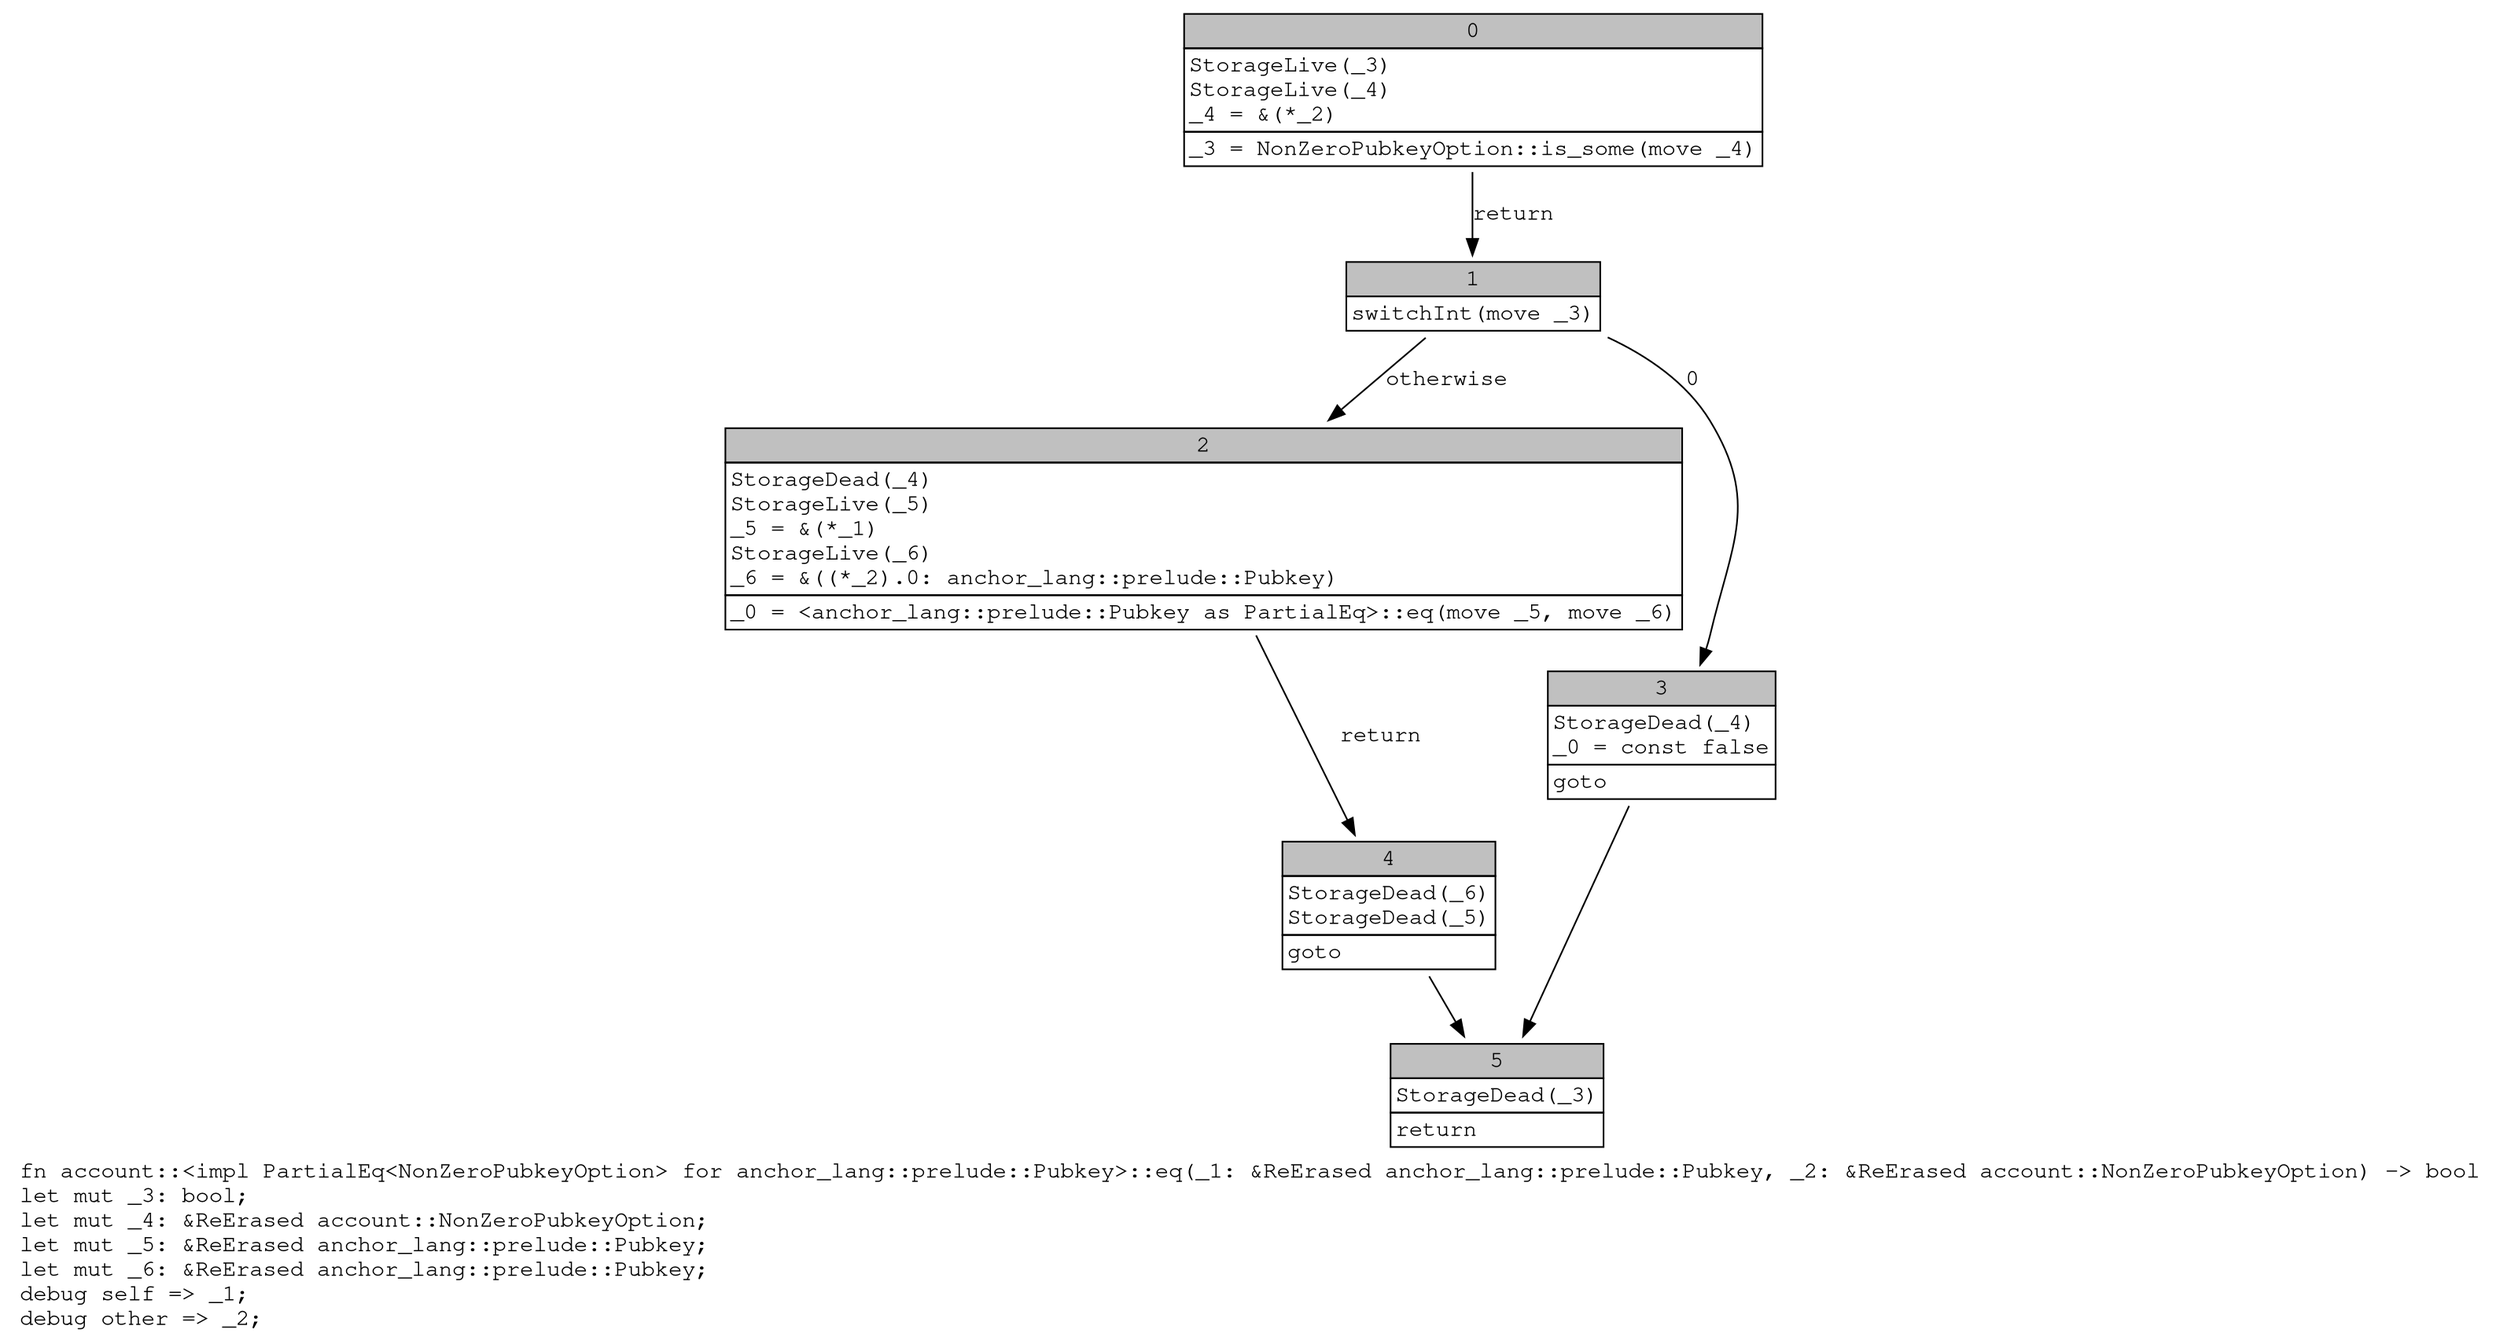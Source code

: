 digraph Mir_0_28 {
    graph [fontname="Courier, monospace"];
    node [fontname="Courier, monospace"];
    edge [fontname="Courier, monospace"];
    label=<fn account::&lt;impl PartialEq&lt;NonZeroPubkeyOption&gt; for anchor_lang::prelude::Pubkey&gt;::eq(_1: &amp;ReErased anchor_lang::prelude::Pubkey, _2: &amp;ReErased account::NonZeroPubkeyOption) -&gt; bool<br align="left"/>let mut _3: bool;<br align="left"/>let mut _4: &amp;ReErased account::NonZeroPubkeyOption;<br align="left"/>let mut _5: &amp;ReErased anchor_lang::prelude::Pubkey;<br align="left"/>let mut _6: &amp;ReErased anchor_lang::prelude::Pubkey;<br align="left"/>debug self =&gt; _1;<br align="left"/>debug other =&gt; _2;<br align="left"/>>;
    bb0__0_28 [shape="none", label=<<table border="0" cellborder="1" cellspacing="0"><tr><td bgcolor="gray" align="center" colspan="1">0</td></tr><tr><td align="left" balign="left">StorageLive(_3)<br/>StorageLive(_4)<br/>_4 = &amp;(*_2)<br/></td></tr><tr><td align="left">_3 = NonZeroPubkeyOption::is_some(move _4)</td></tr></table>>];
    bb1__0_28 [shape="none", label=<<table border="0" cellborder="1" cellspacing="0"><tr><td bgcolor="gray" align="center" colspan="1">1</td></tr><tr><td align="left">switchInt(move _3)</td></tr></table>>];
    bb2__0_28 [shape="none", label=<<table border="0" cellborder="1" cellspacing="0"><tr><td bgcolor="gray" align="center" colspan="1">2</td></tr><tr><td align="left" balign="left">StorageDead(_4)<br/>StorageLive(_5)<br/>_5 = &amp;(*_1)<br/>StorageLive(_6)<br/>_6 = &amp;((*_2).0: anchor_lang::prelude::Pubkey)<br/></td></tr><tr><td align="left">_0 = &lt;anchor_lang::prelude::Pubkey as PartialEq&gt;::eq(move _5, move _6)</td></tr></table>>];
    bb3__0_28 [shape="none", label=<<table border="0" cellborder="1" cellspacing="0"><tr><td bgcolor="gray" align="center" colspan="1">3</td></tr><tr><td align="left" balign="left">StorageDead(_4)<br/>_0 = const false<br/></td></tr><tr><td align="left">goto</td></tr></table>>];
    bb4__0_28 [shape="none", label=<<table border="0" cellborder="1" cellspacing="0"><tr><td bgcolor="gray" align="center" colspan="1">4</td></tr><tr><td align="left" balign="left">StorageDead(_6)<br/>StorageDead(_5)<br/></td></tr><tr><td align="left">goto</td></tr></table>>];
    bb5__0_28 [shape="none", label=<<table border="0" cellborder="1" cellspacing="0"><tr><td bgcolor="gray" align="center" colspan="1">5</td></tr><tr><td align="left" balign="left">StorageDead(_3)<br/></td></tr><tr><td align="left">return</td></tr></table>>];
    bb0__0_28 -> bb1__0_28 [label="return"];
    bb1__0_28 -> bb3__0_28 [label="0"];
    bb1__0_28 -> bb2__0_28 [label="otherwise"];
    bb2__0_28 -> bb4__0_28 [label="return"];
    bb3__0_28 -> bb5__0_28 [label=""];
    bb4__0_28 -> bb5__0_28 [label=""];
}
